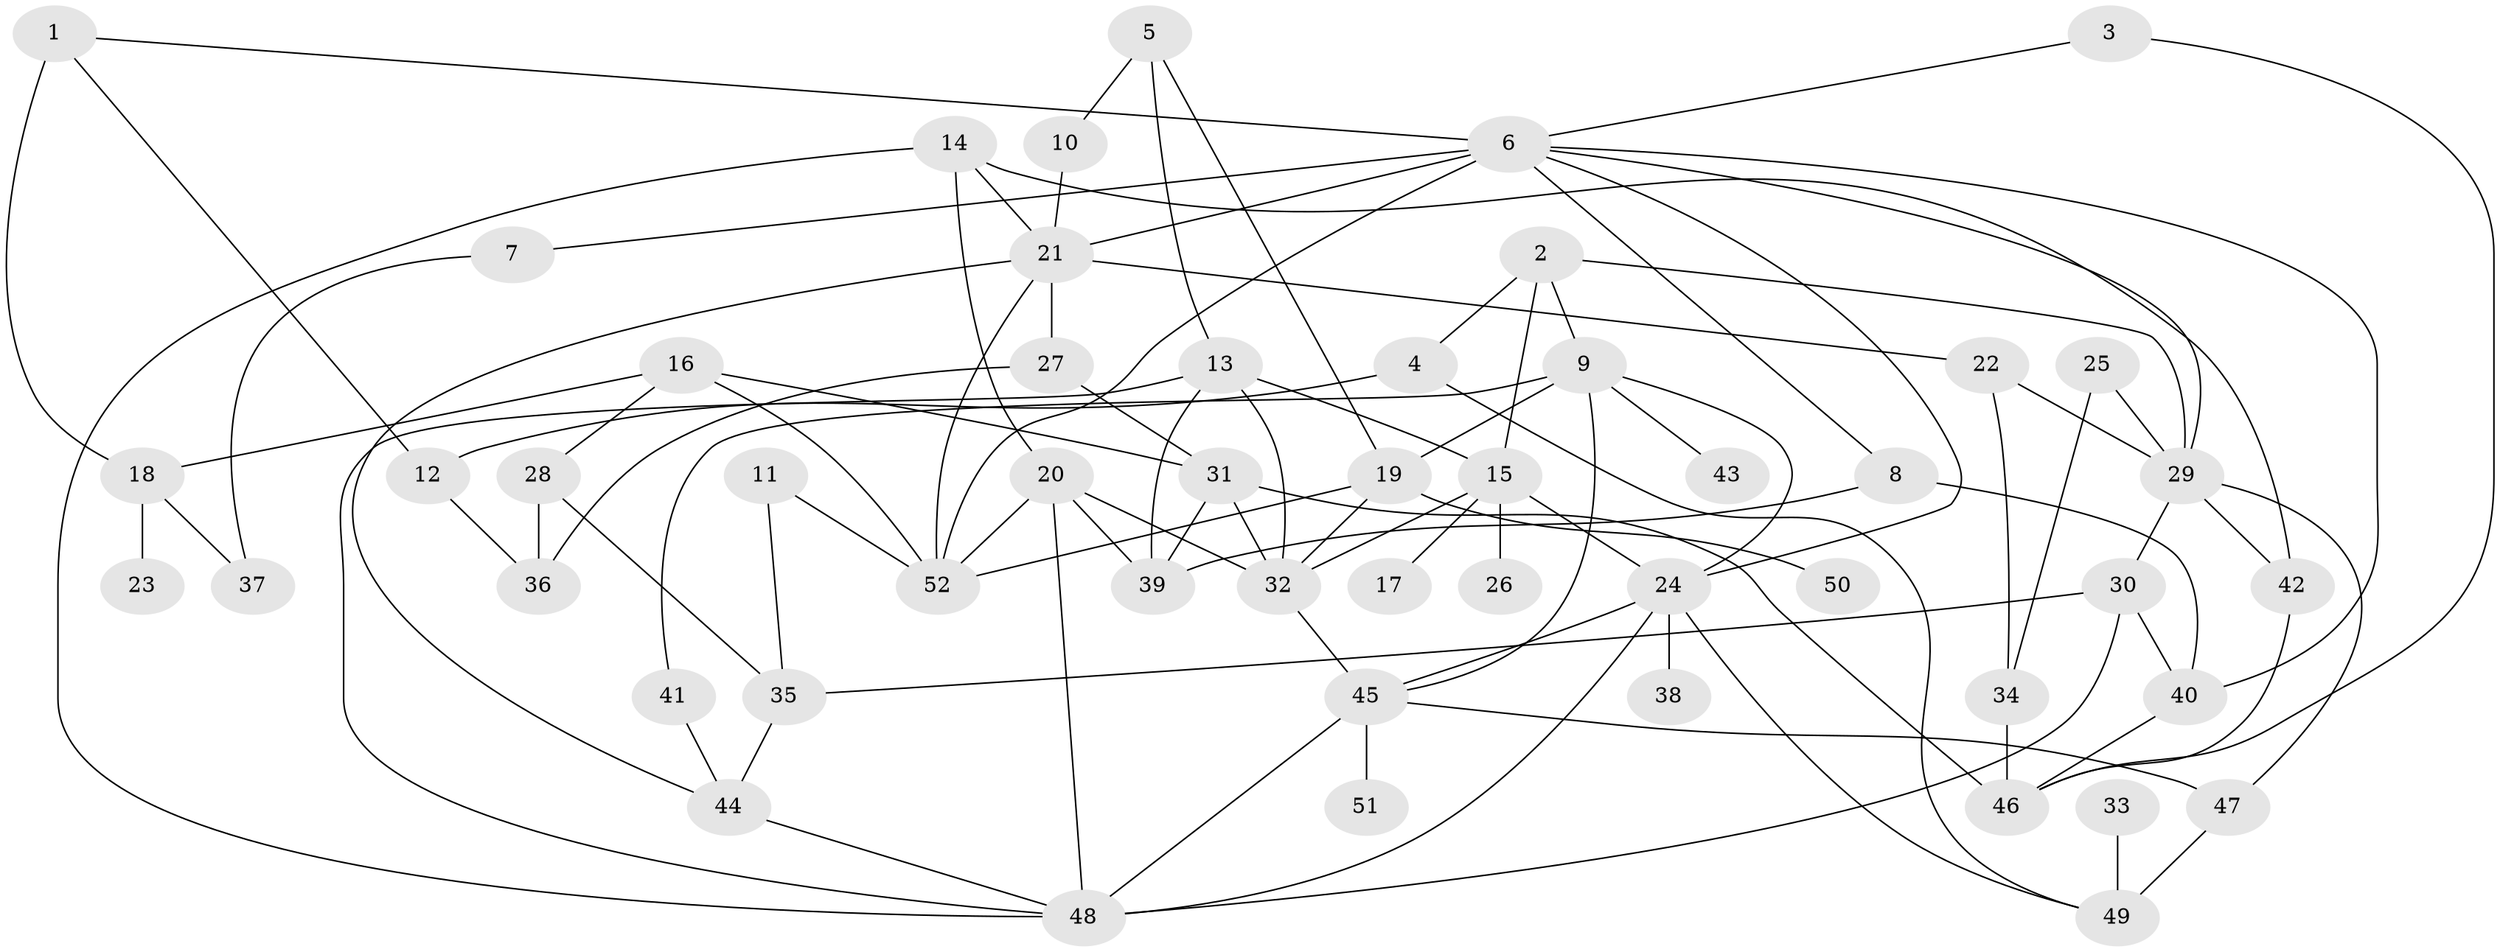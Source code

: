 // original degree distribution, {6: 0.04807692307692308, 7: 0.019230769230769232, 5: 0.11538461538461539, 3: 0.23076923076923078, 4: 0.125, 2: 0.25961538461538464, 8: 0.009615384615384616, 1: 0.19230769230769232}
// Generated by graph-tools (version 1.1) at 2025/01/03/09/25 03:01:02]
// undirected, 52 vertices, 95 edges
graph export_dot {
graph [start="1"]
  node [color=gray90,style=filled];
  1;
  2;
  3;
  4;
  5;
  6;
  7;
  8;
  9;
  10;
  11;
  12;
  13;
  14;
  15;
  16;
  17;
  18;
  19;
  20;
  21;
  22;
  23;
  24;
  25;
  26;
  27;
  28;
  29;
  30;
  31;
  32;
  33;
  34;
  35;
  36;
  37;
  38;
  39;
  40;
  41;
  42;
  43;
  44;
  45;
  46;
  47;
  48;
  49;
  50;
  51;
  52;
  1 -- 6 [weight=1.0];
  1 -- 12 [weight=1.0];
  1 -- 18 [weight=1.0];
  2 -- 4 [weight=1.0];
  2 -- 9 [weight=1.0];
  2 -- 15 [weight=1.0];
  2 -- 29 [weight=1.0];
  3 -- 6 [weight=1.0];
  3 -- 46 [weight=1.0];
  4 -- 12 [weight=1.0];
  4 -- 49 [weight=1.0];
  5 -- 10 [weight=1.0];
  5 -- 13 [weight=1.0];
  5 -- 19 [weight=1.0];
  6 -- 7 [weight=1.0];
  6 -- 8 [weight=1.0];
  6 -- 21 [weight=1.0];
  6 -- 24 [weight=1.0];
  6 -- 29 [weight=1.0];
  6 -- 40 [weight=1.0];
  6 -- 52 [weight=2.0];
  7 -- 37 [weight=1.0];
  8 -- 39 [weight=1.0];
  8 -- 40 [weight=1.0];
  9 -- 19 [weight=1.0];
  9 -- 24 [weight=1.0];
  9 -- 41 [weight=1.0];
  9 -- 43 [weight=1.0];
  9 -- 45 [weight=1.0];
  10 -- 21 [weight=1.0];
  11 -- 35 [weight=1.0];
  11 -- 52 [weight=2.0];
  12 -- 36 [weight=1.0];
  13 -- 15 [weight=1.0];
  13 -- 32 [weight=2.0];
  13 -- 39 [weight=1.0];
  13 -- 48 [weight=1.0];
  14 -- 20 [weight=1.0];
  14 -- 21 [weight=1.0];
  14 -- 42 [weight=1.0];
  14 -- 48 [weight=1.0];
  15 -- 17 [weight=1.0];
  15 -- 24 [weight=1.0];
  15 -- 26 [weight=1.0];
  15 -- 32 [weight=1.0];
  16 -- 18 [weight=1.0];
  16 -- 28 [weight=1.0];
  16 -- 31 [weight=1.0];
  16 -- 52 [weight=1.0];
  18 -- 23 [weight=1.0];
  18 -- 37 [weight=1.0];
  19 -- 32 [weight=1.0];
  19 -- 50 [weight=1.0];
  19 -- 52 [weight=1.0];
  20 -- 32 [weight=1.0];
  20 -- 39 [weight=1.0];
  20 -- 48 [weight=1.0];
  20 -- 52 [weight=1.0];
  21 -- 22 [weight=1.0];
  21 -- 27 [weight=1.0];
  21 -- 44 [weight=1.0];
  21 -- 52 [weight=1.0];
  22 -- 29 [weight=1.0];
  22 -- 34 [weight=1.0];
  24 -- 38 [weight=1.0];
  24 -- 45 [weight=1.0];
  24 -- 48 [weight=1.0];
  24 -- 49 [weight=1.0];
  25 -- 29 [weight=1.0];
  25 -- 34 [weight=1.0];
  27 -- 31 [weight=1.0];
  27 -- 36 [weight=1.0];
  28 -- 35 [weight=1.0];
  28 -- 36 [weight=1.0];
  29 -- 30 [weight=1.0];
  29 -- 42 [weight=1.0];
  29 -- 47 [weight=1.0];
  30 -- 35 [weight=1.0];
  30 -- 40 [weight=1.0];
  30 -- 48 [weight=2.0];
  31 -- 32 [weight=2.0];
  31 -- 39 [weight=1.0];
  31 -- 46 [weight=1.0];
  32 -- 45 [weight=2.0];
  33 -- 49 [weight=1.0];
  34 -- 46 [weight=2.0];
  35 -- 44 [weight=1.0];
  40 -- 46 [weight=1.0];
  41 -- 44 [weight=1.0];
  42 -- 46 [weight=1.0];
  44 -- 48 [weight=1.0];
  45 -- 47 [weight=1.0];
  45 -- 48 [weight=1.0];
  45 -- 51 [weight=1.0];
  47 -- 49 [weight=2.0];
}
